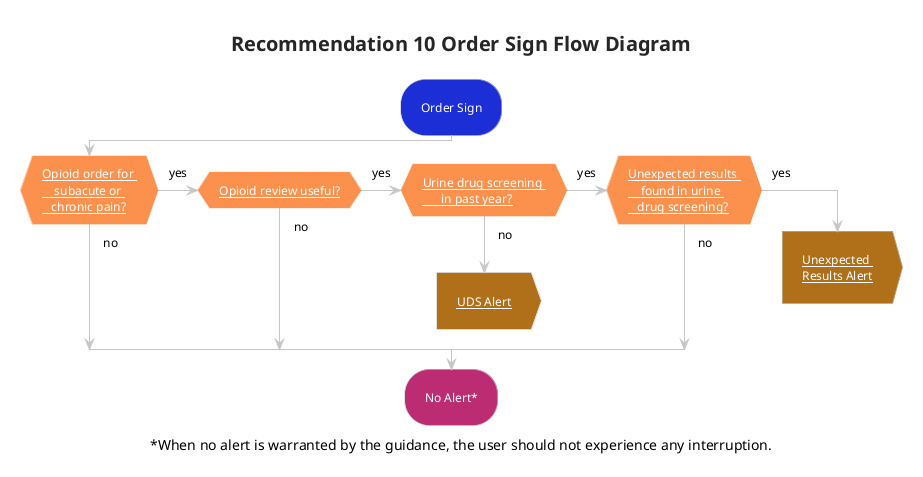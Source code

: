 @startuml flow_rec10_ordersign
!theme carbon-gray
skinparam hyperlinkColor white
<style>
activityDiagram {
 FontColor white
 RoundCorner 50
 arrow {
  FontColor: Black
 }
 diamond {
  BackgroundColor #fc914d
 }
}
</style>
title Recommendation 10 Order Sign Flow Diagram
#1C2ED5:Order Sign; 
if ([[subroutines.html#for-subacute-or-chronic-pain Opioid order for \n    subacute or \n   chronic pain?]]) then (no)
(yes) elseif ([[subroutines.html#opioid-review-useful Opioid review useful?]]) then (no)
(yes) elseif ([[subroutines.html#recommendation-10-urine-drug-screening Urine drug screening \n      in past year?]]) then (no) 
#b06f19:[[user-interaction-alerts.html#recommendation-10-uds-alert UDS Alert]];<<output>> 
kill
(yes) elseif ([[subroutines.html#recommendation-10-unexpected-results Unexpected results \n    found in urine \n   drug screening?]]) then (no) 
else (yes) 
#b06f19:[[user-interaction-alerts.html#recommendation-10-unexpected-results-alert Unexpected \nResults Alert]];<<output>>
kill
endif
#BC2C73:No Alert*;
caption ~*When no alert is warranted by the guidance, the user should not experience any interruption.
@enduml